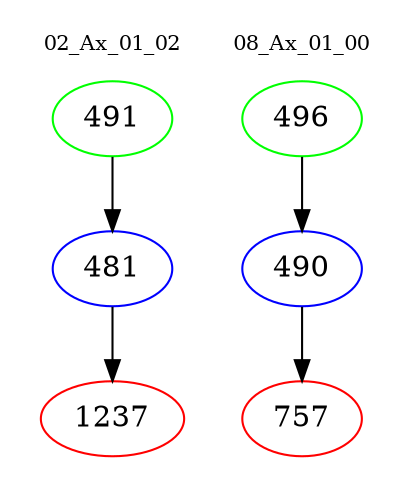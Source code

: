 digraph{
subgraph cluster_0 {
color = white
label = "02_Ax_01_02";
fontsize=10;
T0_491 [label="491", color="green"]
T0_491 -> T0_481 [color="black"]
T0_481 [label="481", color="blue"]
T0_481 -> T0_1237 [color="black"]
T0_1237 [label="1237", color="red"]
}
subgraph cluster_1 {
color = white
label = "08_Ax_01_00";
fontsize=10;
T1_496 [label="496", color="green"]
T1_496 -> T1_490 [color="black"]
T1_490 [label="490", color="blue"]
T1_490 -> T1_757 [color="black"]
T1_757 [label="757", color="red"]
}
}
